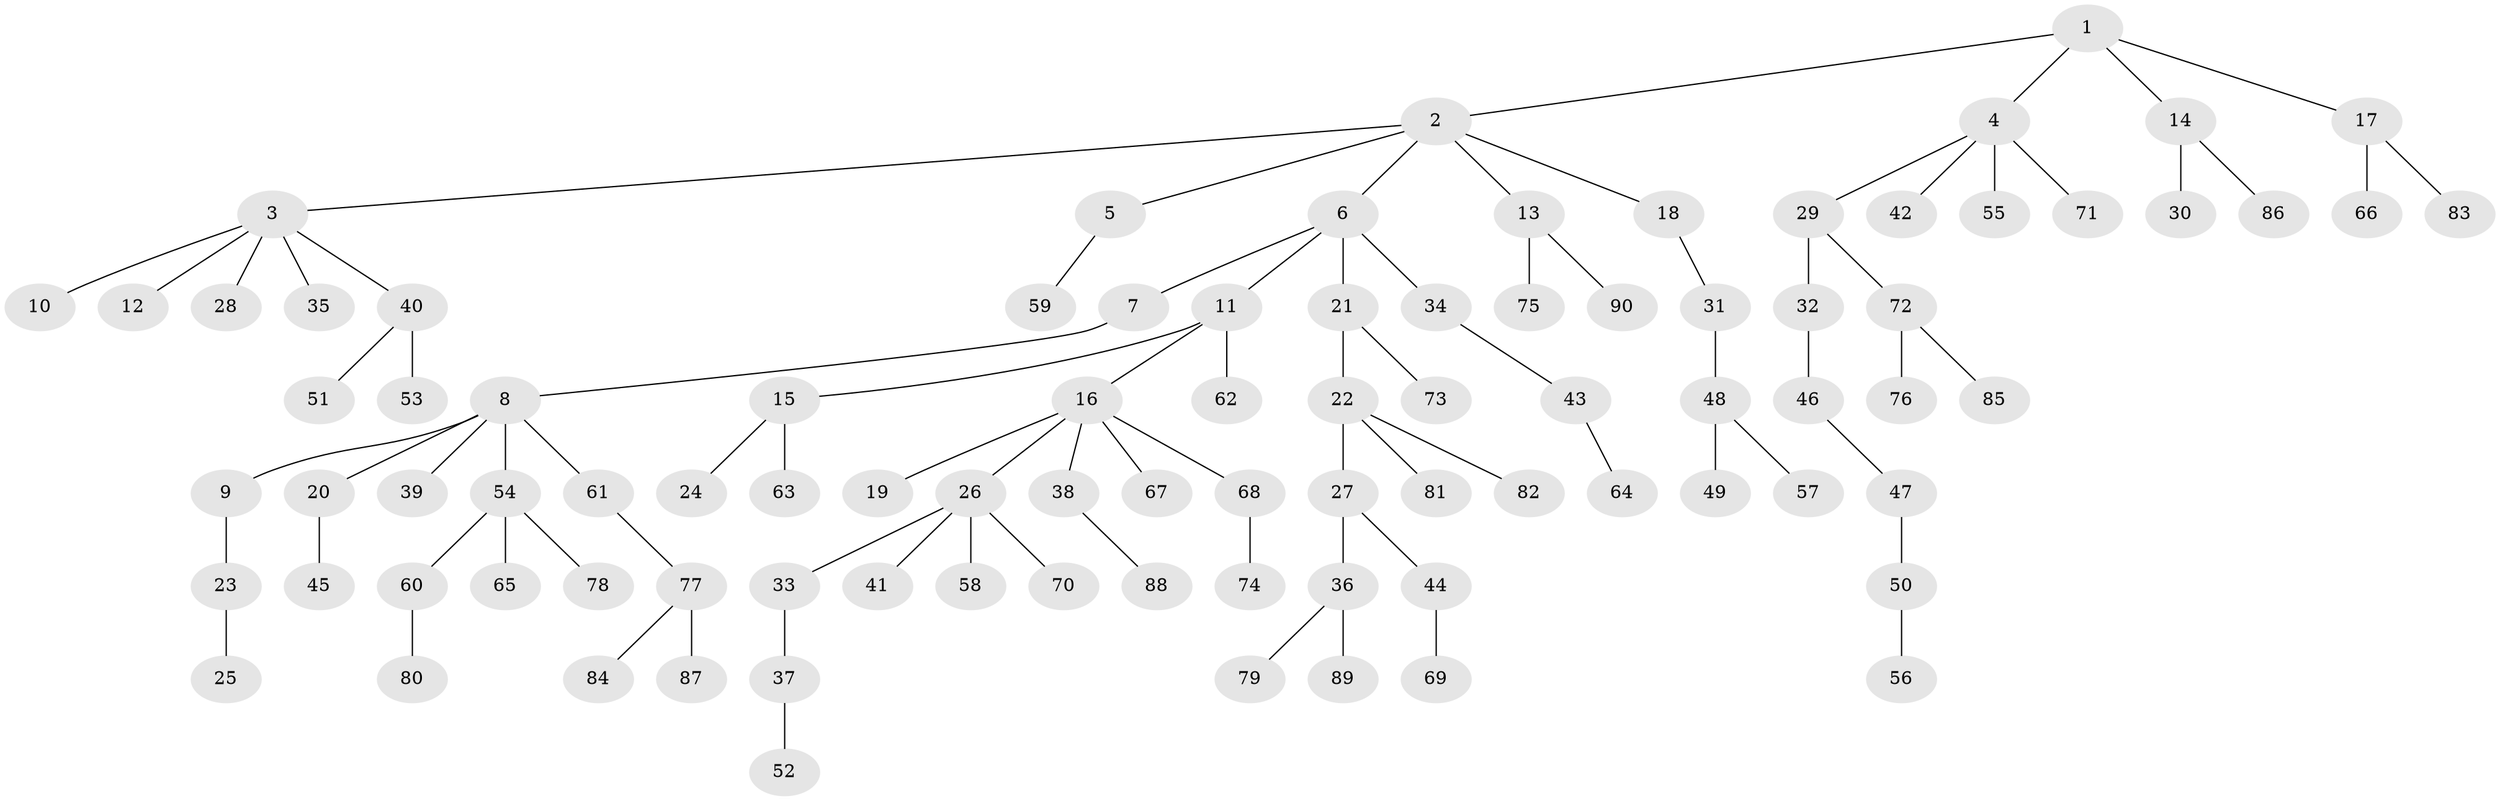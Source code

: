 // coarse degree distribution, {4: 0.046153846153846156, 6: 0.015384615384615385, 5: 0.06153846153846154, 1: 0.49230769230769234, 2: 0.26153846153846155, 3: 0.12307692307692308}
// Generated by graph-tools (version 1.1) at 2025/51/03/04/25 22:51:45]
// undirected, 90 vertices, 89 edges
graph export_dot {
  node [color=gray90,style=filled];
  1;
  2;
  3;
  4;
  5;
  6;
  7;
  8;
  9;
  10;
  11;
  12;
  13;
  14;
  15;
  16;
  17;
  18;
  19;
  20;
  21;
  22;
  23;
  24;
  25;
  26;
  27;
  28;
  29;
  30;
  31;
  32;
  33;
  34;
  35;
  36;
  37;
  38;
  39;
  40;
  41;
  42;
  43;
  44;
  45;
  46;
  47;
  48;
  49;
  50;
  51;
  52;
  53;
  54;
  55;
  56;
  57;
  58;
  59;
  60;
  61;
  62;
  63;
  64;
  65;
  66;
  67;
  68;
  69;
  70;
  71;
  72;
  73;
  74;
  75;
  76;
  77;
  78;
  79;
  80;
  81;
  82;
  83;
  84;
  85;
  86;
  87;
  88;
  89;
  90;
  1 -- 2;
  1 -- 4;
  1 -- 14;
  1 -- 17;
  2 -- 3;
  2 -- 5;
  2 -- 6;
  2 -- 13;
  2 -- 18;
  3 -- 10;
  3 -- 12;
  3 -- 28;
  3 -- 35;
  3 -- 40;
  4 -- 29;
  4 -- 42;
  4 -- 55;
  4 -- 71;
  5 -- 59;
  6 -- 7;
  6 -- 11;
  6 -- 21;
  6 -- 34;
  7 -- 8;
  8 -- 9;
  8 -- 20;
  8 -- 39;
  8 -- 54;
  8 -- 61;
  9 -- 23;
  11 -- 15;
  11 -- 16;
  11 -- 62;
  13 -- 75;
  13 -- 90;
  14 -- 30;
  14 -- 86;
  15 -- 24;
  15 -- 63;
  16 -- 19;
  16 -- 26;
  16 -- 38;
  16 -- 67;
  16 -- 68;
  17 -- 66;
  17 -- 83;
  18 -- 31;
  20 -- 45;
  21 -- 22;
  21 -- 73;
  22 -- 27;
  22 -- 81;
  22 -- 82;
  23 -- 25;
  26 -- 33;
  26 -- 41;
  26 -- 58;
  26 -- 70;
  27 -- 36;
  27 -- 44;
  29 -- 32;
  29 -- 72;
  31 -- 48;
  32 -- 46;
  33 -- 37;
  34 -- 43;
  36 -- 79;
  36 -- 89;
  37 -- 52;
  38 -- 88;
  40 -- 51;
  40 -- 53;
  43 -- 64;
  44 -- 69;
  46 -- 47;
  47 -- 50;
  48 -- 49;
  48 -- 57;
  50 -- 56;
  54 -- 60;
  54 -- 65;
  54 -- 78;
  60 -- 80;
  61 -- 77;
  68 -- 74;
  72 -- 76;
  72 -- 85;
  77 -- 84;
  77 -- 87;
}
